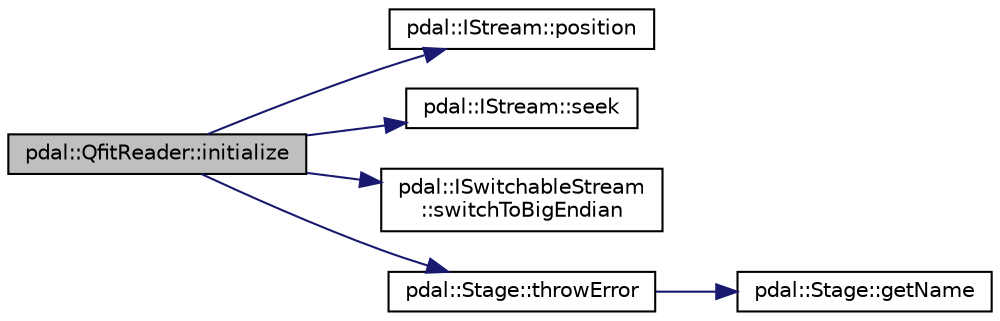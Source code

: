 digraph "pdal::QfitReader::initialize"
{
  edge [fontname="Helvetica",fontsize="10",labelfontname="Helvetica",labelfontsize="10"];
  node [fontname="Helvetica",fontsize="10",shape=record];
  rankdir="LR";
  Node1 [label="pdal::QfitReader::initialize",height=0.2,width=0.4,color="black", fillcolor="grey75", style="filled", fontcolor="black"];
  Node1 -> Node2 [color="midnightblue",fontsize="10",style="solid",fontname="Helvetica"];
  Node2 [label="pdal::IStream::position",height=0.2,width=0.4,color="black", fillcolor="white", style="filled",URL="$classpdal_1_1IStream.html#a38d6a0366530071e8166b9f4d834aa18"];
  Node1 -> Node3 [color="midnightblue",fontsize="10",style="solid",fontname="Helvetica"];
  Node3 [label="pdal::IStream::seek",height=0.2,width=0.4,color="black", fillcolor="white", style="filled",URL="$classpdal_1_1IStream.html#af0ce8ed6fcaea7ead21c0e7c5c054812"];
  Node1 -> Node4 [color="midnightblue",fontsize="10",style="solid",fontname="Helvetica"];
  Node4 [label="pdal::ISwitchableStream\l::switchToBigEndian",height=0.2,width=0.4,color="black", fillcolor="white", style="filled",URL="$classpdal_1_1ISwitchableStream.html#a88745f8e311a9484010a52b8e881325c"];
  Node1 -> Node5 [color="midnightblue",fontsize="10",style="solid",fontname="Helvetica"];
  Node5 [label="pdal::Stage::throwError",height=0.2,width=0.4,color="black", fillcolor="white", style="filled",URL="$classpdal_1_1Stage.html#abdbd1176da12dfd882d931a43290797f"];
  Node5 -> Node6 [color="midnightblue",fontsize="10",style="solid",fontname="Helvetica"];
  Node6 [label="pdal::Stage::getName",height=0.2,width=0.4,color="black", fillcolor="white", style="filled",URL="$classpdal_1_1Stage.html#a6c81d6fbbac17ebe4cd63806916cc750"];
}
